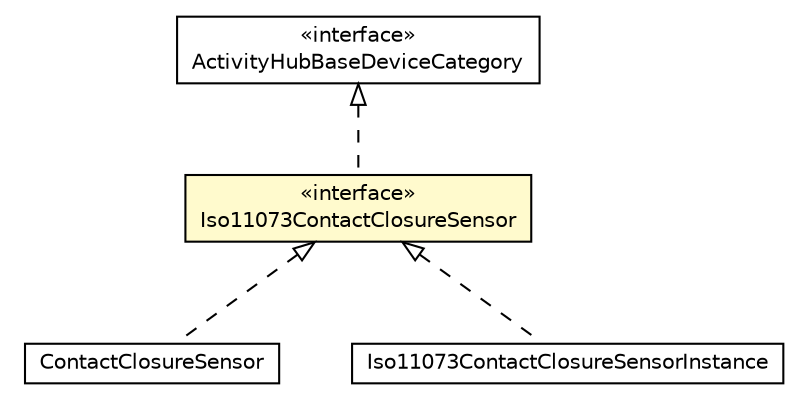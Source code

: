 #!/usr/local/bin/dot
#
# Class diagram 
# Generated by UMLGraph version R5_6-24-gf6e263 (http://www.umlgraph.org/)
#

digraph G {
	edge [fontname="Helvetica",fontsize=10,labelfontname="Helvetica",labelfontsize=10];
	node [fontname="Helvetica",fontsize=10,shape=plaintext];
	nodesep=0.25;
	ranksep=0.5;
	// org.universAAL.lddi.lib.activityhub.devicemodel.ContactClosureSensor
	c4982105 [label=<<table title="org.universAAL.lddi.lib.activityhub.devicemodel.ContactClosureSensor" border="0" cellborder="1" cellspacing="0" cellpadding="2" port="p" href="../devicemodel/ContactClosureSensor.html">
		<tr><td><table border="0" cellspacing="0" cellpadding="1">
<tr><td align="center" balign="center"> ContactClosureSensor </td></tr>
		</table></td></tr>
		</table>>, URL="../devicemodel/ContactClosureSensor.html", fontname="Helvetica", fontcolor="black", fontsize=10.0];
	// org.universAAL.lddi.lib.activityhub.devicecategory.ActivityHubBaseDeviceCategory
	c4982112 [label=<<table title="org.universAAL.lddi.lib.activityhub.devicecategory.ActivityHubBaseDeviceCategory" border="0" cellborder="1" cellspacing="0" cellpadding="2" port="p" href="./ActivityHubBaseDeviceCategory.html">
		<tr><td><table border="0" cellspacing="0" cellpadding="1">
<tr><td align="center" balign="center"> &#171;interface&#187; </td></tr>
<tr><td align="center" balign="center"> ActivityHubBaseDeviceCategory </td></tr>
		</table></td></tr>
		</table>>, URL="./ActivityHubBaseDeviceCategory.html", fontname="Helvetica", fontcolor="black", fontsize=10.0];
	// org.universAAL.lddi.lib.activityhub.devicecategory.Iso11073ContactClosureSensor
	c4982117 [label=<<table title="org.universAAL.lddi.lib.activityhub.devicecategory.Iso11073ContactClosureSensor" border="0" cellborder="1" cellspacing="0" cellpadding="2" port="p" bgcolor="lemonChiffon" href="./Iso11073ContactClosureSensor.html">
		<tr><td><table border="0" cellspacing="0" cellpadding="1">
<tr><td align="center" balign="center"> &#171;interface&#187; </td></tr>
<tr><td align="center" balign="center"> Iso11073ContactClosureSensor </td></tr>
		</table></td></tr>
		</table>>, URL="./Iso11073ContactClosureSensor.html", fontname="Helvetica", fontcolor="black", fontsize=10.0];
	// org.universAAL.lddi.exporter.activityhub.driver.Iso11073ContactClosureSensorInstance
	c4982139 [label=<<table title="org.universAAL.lddi.exporter.activityhub.driver.Iso11073ContactClosureSensorInstance" border="0" cellborder="1" cellspacing="0" cellpadding="2" port="p" href="../../../exporter/activityhub/driver/Iso11073ContactClosureSensorInstance.html">
		<tr><td><table border="0" cellspacing="0" cellpadding="1">
<tr><td align="center" balign="center"> Iso11073ContactClosureSensorInstance </td></tr>
		</table></td></tr>
		</table>>, URL="../../../exporter/activityhub/driver/Iso11073ContactClosureSensorInstance.html", fontname="Helvetica", fontcolor="black", fontsize=10.0];
	//org.universAAL.lddi.lib.activityhub.devicemodel.ContactClosureSensor implements org.universAAL.lddi.lib.activityhub.devicecategory.Iso11073ContactClosureSensor
	c4982117:p -> c4982105:p [dir=back,arrowtail=empty,style=dashed];
	//org.universAAL.lddi.lib.activityhub.devicecategory.Iso11073ContactClosureSensor implements org.universAAL.lddi.lib.activityhub.devicecategory.ActivityHubBaseDeviceCategory
	c4982112:p -> c4982117:p [dir=back,arrowtail=empty,style=dashed];
	//org.universAAL.lddi.exporter.activityhub.driver.Iso11073ContactClosureSensorInstance implements org.universAAL.lddi.lib.activityhub.devicecategory.Iso11073ContactClosureSensor
	c4982117:p -> c4982139:p [dir=back,arrowtail=empty,style=dashed];
}

